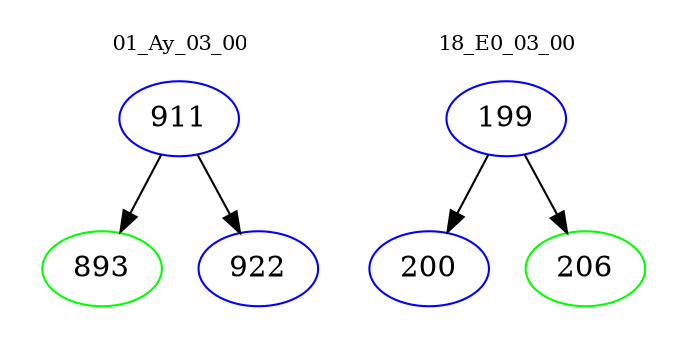digraph{
subgraph cluster_0 {
color = white
label = "01_Ay_03_00";
fontsize=10;
T0_911 [label="911", color="blue"]
T0_911 -> T0_893 [color="black"]
T0_893 [label="893", color="green"]
T0_911 -> T0_922 [color="black"]
T0_922 [label="922", color="blue"]
}
subgraph cluster_1 {
color = white
label = "18_E0_03_00";
fontsize=10;
T1_199 [label="199", color="blue"]
T1_199 -> T1_200 [color="black"]
T1_200 [label="200", color="blue"]
T1_199 -> T1_206 [color="black"]
T1_206 [label="206", color="green"]
}
}

